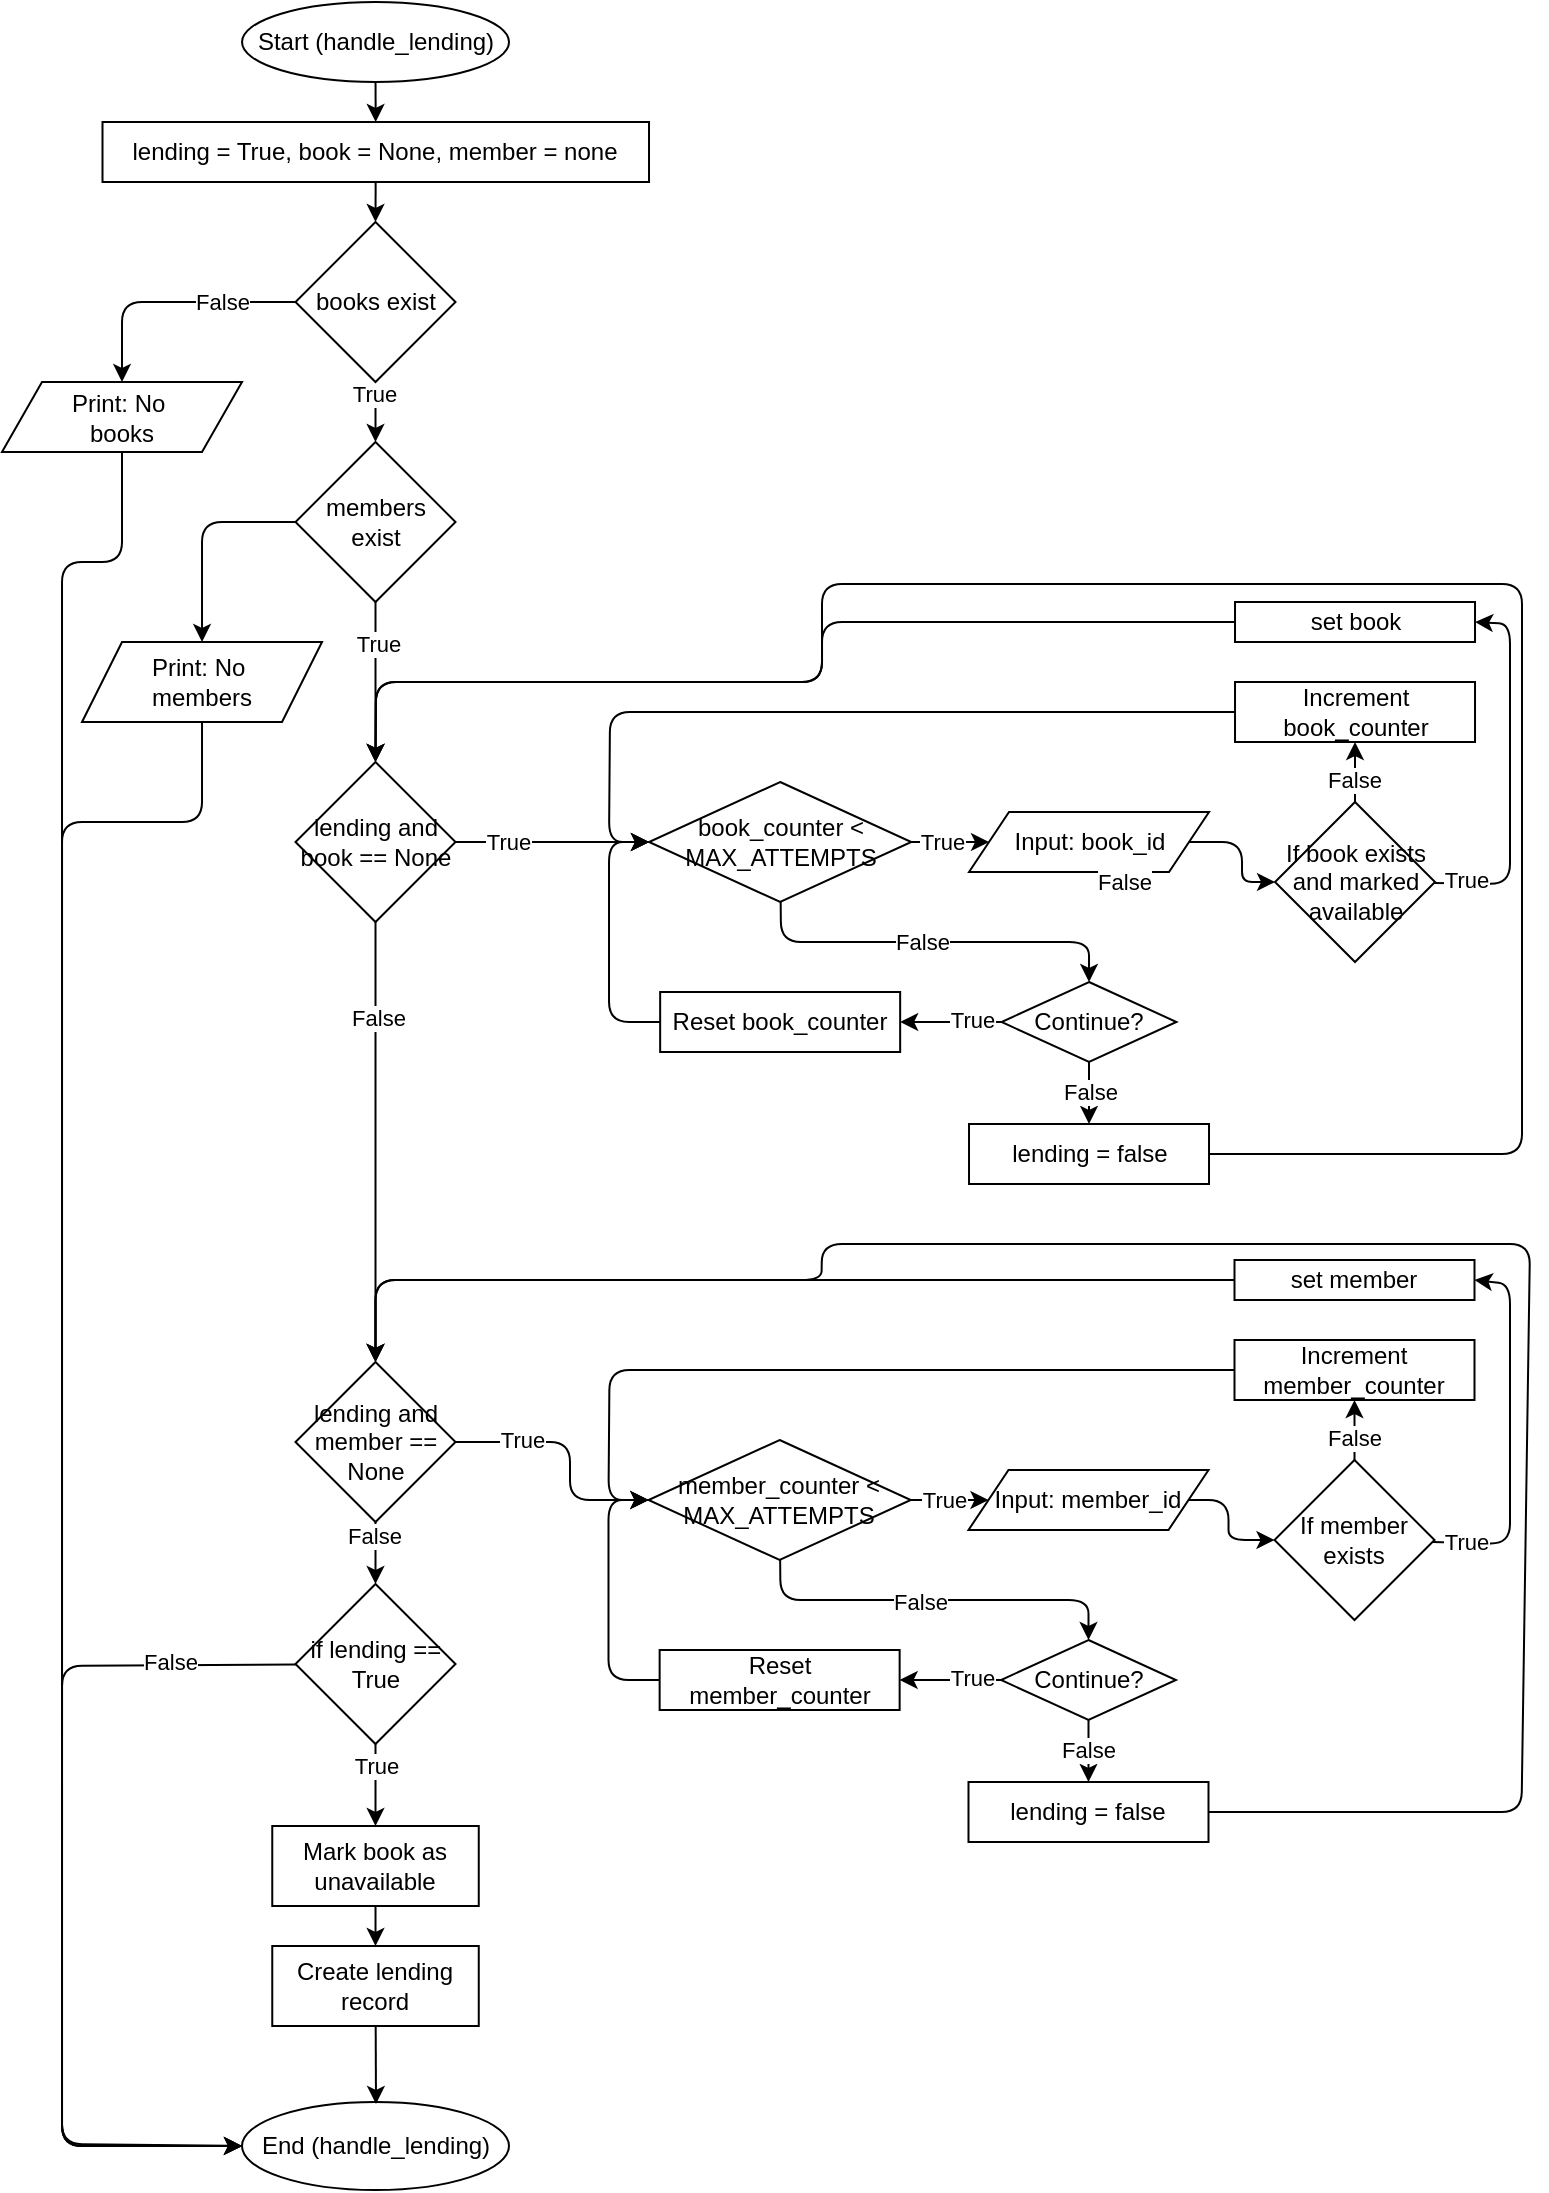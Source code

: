 <mxfile>
    <diagram id="XB6LQ53kYp-2zV9CZ4SE" name="Page-1">
        <mxGraphModel dx="2752" dy="2441" grid="1" gridSize="10" guides="1" tooltips="1" connect="1" arrows="1" fold="1" page="1" pageScale="1" pageWidth="827" pageHeight="1169" math="0" shadow="0">
            <root>
                <mxCell id="0"/>
                <mxCell id="1" parent="0"/>
                <mxCell id="182" style="edgeStyle=none;html=1;" parent="1" source="2" target="181" edge="1">
                    <mxGeometry relative="1" as="geometry"/>
                </mxCell>
                <mxCell id="2" value="Start (handle_lending&lt;span style=&quot;background-color: transparent;&quot;&gt;)&lt;/span&gt;" style="ellipse;whiteSpace=wrap;html=1;" parent="1" vertex="1">
                    <mxGeometry x="-673.99" y="-1131" width="133.5" height="40" as="geometry"/>
                </mxCell>
                <mxCell id="10" value="End (handle_lending)" style="ellipse;whiteSpace=wrap;html=1;" parent="1" vertex="1">
                    <mxGeometry x="-674" y="-81" width="133.5" height="44" as="geometry"/>
                </mxCell>
                <mxCell id="123" style="edgeStyle=none;html=1;entryX=0.5;entryY=1;entryDx=0;entryDy=0;" parent="1" source="31" target="122" edge="1">
                    <mxGeometry relative="1" as="geometry"/>
                </mxCell>
                <mxCell id="128" value="False" style="edgeLabel;html=1;align=center;verticalAlign=middle;resizable=0;points=[];" parent="123" vertex="1" connectable="0">
                    <mxGeometry x="-0.282" y="1" relative="1" as="geometry">
                        <mxPoint as="offset"/>
                    </mxGeometry>
                </mxCell>
                <mxCell id="216" style="edgeStyle=none;html=1;entryX=1;entryY=0.5;entryDx=0;entryDy=0;" parent="1" source="31" target="134" edge="1">
                    <mxGeometry relative="1" as="geometry">
                        <Array as="points">
                            <mxPoint x="-40" y="-690"/>
                            <mxPoint x="-40" y="-820"/>
                        </Array>
                    </mxGeometry>
                </mxCell>
                <mxCell id="217" value="True" style="edgeLabel;html=1;align=center;verticalAlign=middle;resizable=0;points=[];" parent="216" vertex="1" connectable="0">
                    <mxGeometry x="-0.882" y="4" relative="1" as="geometry">
                        <mxPoint x="5" y="2" as="offset"/>
                    </mxGeometry>
                </mxCell>
                <mxCell id="31" value="If book exists and marked available" style="rhombus;whiteSpace=wrap;html=1;" parent="1" vertex="1">
                    <mxGeometry x="-157.49" y="-731" width="80" height="80" as="geometry"/>
                </mxCell>
                <mxCell id="114" style="edgeStyle=none;html=1;exitX=1;exitY=0.5;exitDx=0;exitDy=0;" parent="1" source="34" target="31" edge="1">
                    <mxGeometry relative="1" as="geometry">
                        <Array as="points">
                            <mxPoint x="-173.99" y="-711"/>
                            <mxPoint x="-173.99" y="-691"/>
                        </Array>
                    </mxGeometry>
                </mxCell>
                <mxCell id="34" value="Input: book_id" style="shape=parallelogram;perimeter=parallelogramPerimeter;whiteSpace=wrap;html=1;fixedSize=1;" parent="1" vertex="1">
                    <mxGeometry x="-310.49" y="-726" width="120" height="30" as="geometry"/>
                </mxCell>
                <mxCell id="40" style="edgeStyle=none;html=1;" parent="1" source="38" target="64" edge="1">
                    <mxGeometry relative="1" as="geometry">
                        <mxPoint x="-683.99" y="-229" as="targetPoint"/>
                    </mxGeometry>
                </mxCell>
                <mxCell id="38" value="Mark book as unavailable" style="whiteSpace=wrap;html=1;" parent="1" vertex="1">
                    <mxGeometry x="-658.87" y="-219" width="103.25" height="40" as="geometry"/>
                </mxCell>
                <mxCell id="113" style="edgeStyle=none;html=1;entryX=0;entryY=0.5;entryDx=0;entryDy=0;" parent="1" source="44" target="34" edge="1">
                    <mxGeometry relative="1" as="geometry"/>
                </mxCell>
                <mxCell id="127" value="True" style="edgeLabel;html=1;align=center;verticalAlign=middle;resizable=0;points=[];" parent="113" vertex="1" connectable="0">
                    <mxGeometry x="-0.187" y="-3" relative="1" as="geometry">
                        <mxPoint x="-1" y="-3" as="offset"/>
                    </mxGeometry>
                </mxCell>
                <mxCell id="115" style="edgeStyle=none;html=1;entryX=0.5;entryY=0;entryDx=0;entryDy=0;" parent="1" source="44" target="99" edge="1">
                    <mxGeometry relative="1" as="geometry">
                        <Array as="points">
                            <mxPoint x="-404.49" y="-661"/>
                            <mxPoint x="-250.49" y="-661"/>
                        </Array>
                    </mxGeometry>
                </mxCell>
                <mxCell id="126" value="False" style="edgeLabel;html=1;align=center;verticalAlign=middle;resizable=0;points=[];" parent="115" vertex="1" connectable="0">
                    <mxGeometry x="-0.072" y="-1" relative="1" as="geometry">
                        <mxPoint y="-1" as="offset"/>
                    </mxGeometry>
                </mxCell>
                <mxCell id="44" value="book_counter &amp;lt; MAX_ATTEMPTS" style="rhombus;whiteSpace=wrap;html=1;" parent="1" vertex="1">
                    <mxGeometry x="-470.49" y="-741" width="131.14" height="60" as="geometry"/>
                </mxCell>
                <mxCell id="85" style="edgeStyle=none;html=1;" parent="1" source="64" edge="1">
                    <mxGeometry relative="1" as="geometry">
                        <mxPoint x="-607" y="-80" as="targetPoint"/>
                    </mxGeometry>
                </mxCell>
                <mxCell id="64" value="Create lending record" style="whiteSpace=wrap;html=1;" parent="1" vertex="1">
                    <mxGeometry x="-658.87" y="-159" width="103.25" height="40" as="geometry"/>
                </mxCell>
                <mxCell id="117" style="edgeStyle=none;html=1;exitX=0;exitY=0.5;exitDx=0;exitDy=0;entryX=0;entryY=0.5;entryDx=0;entryDy=0;" parent="1" source="69" target="44" edge="1">
                    <mxGeometry relative="1" as="geometry">
                        <Array as="points">
                            <mxPoint x="-490.49" y="-621"/>
                            <mxPoint x="-490.49" y="-711"/>
                        </Array>
                    </mxGeometry>
                </mxCell>
                <mxCell id="69" value="Reset book_counter" style="whiteSpace=wrap;html=1;" parent="1" vertex="1">
                    <mxGeometry x="-464.92" y="-636" width="120" height="30" as="geometry"/>
                </mxCell>
                <mxCell id="80" style="edgeStyle=none;html=1;entryX=0.5;entryY=0;entryDx=0;entryDy=0;" parent="1" source="72" target="78" edge="1">
                    <mxGeometry relative="1" as="geometry"/>
                </mxCell>
                <mxCell id="90" value="True" style="edgeLabel;html=1;align=center;verticalAlign=middle;resizable=0;points=[];" parent="80" vertex="1" connectable="0">
                    <mxGeometry x="-0.648" y="-1" relative="1" as="geometry">
                        <mxPoint as="offset"/>
                    </mxGeometry>
                </mxCell>
                <mxCell id="209" style="edgeStyle=none;html=1;entryX=0.5;entryY=0;entryDx=0;entryDy=0;" parent="1" source="72" target="208" edge="1">
                    <mxGeometry relative="1" as="geometry">
                        <Array as="points">
                            <mxPoint x="-733.99" y="-981"/>
                        </Array>
                    </mxGeometry>
                </mxCell>
                <mxCell id="214" value="False" style="edgeLabel;html=1;align=center;verticalAlign=middle;resizable=0;points=[];" parent="209" vertex="1" connectable="0">
                    <mxGeometry x="-0.68" y="1" relative="1" as="geometry">
                        <mxPoint x="-17" y="-1" as="offset"/>
                    </mxGeometry>
                </mxCell>
                <mxCell id="72" value="books exist" style="rhombus;whiteSpace=wrap;html=1;" parent="1" vertex="1">
                    <mxGeometry x="-647.25" y="-1021" width="80" height="80" as="geometry"/>
                </mxCell>
                <mxCell id="143" style="edgeStyle=none;html=1;entryX=0;entryY=0.5;entryDx=0;entryDy=0;" parent="1" source="75" target="44" edge="1">
                    <mxGeometry relative="1" as="geometry"/>
                </mxCell>
                <mxCell id="221" value="True" style="edgeLabel;html=1;align=center;verticalAlign=middle;resizable=0;points=[];" parent="143" vertex="1" connectable="0">
                    <mxGeometry x="-0.478" relative="1" as="geometry">
                        <mxPoint as="offset"/>
                    </mxGeometry>
                </mxCell>
                <mxCell id="75" value="lending and book == None" style="rhombus;whiteSpace=wrap;html=1;" parent="1" vertex="1">
                    <mxGeometry x="-647.25" y="-751" width="80" height="80" as="geometry"/>
                </mxCell>
                <mxCell id="95" style="edgeStyle=none;html=1;entryX=0.5;entryY=0;entryDx=0;entryDy=0;" parent="1" source="77" target="38" edge="1">
                    <mxGeometry relative="1" as="geometry"/>
                </mxCell>
                <mxCell id="178" value="True" style="edgeLabel;html=1;align=center;verticalAlign=middle;resizable=0;points=[];" parent="95" vertex="1" connectable="0">
                    <mxGeometry x="-0.725" y="3" relative="1" as="geometry">
                        <mxPoint x="-3" y="5" as="offset"/>
                    </mxGeometry>
                </mxCell>
                <mxCell id="176" style="edgeStyle=none;html=1;entryX=0;entryY=0.5;entryDx=0;entryDy=0;" parent="1" source="77" target="10" edge="1">
                    <mxGeometry relative="1" as="geometry">
                        <mxPoint x="-674" y="-47" as="targetPoint"/>
                        <Array as="points">
                            <mxPoint x="-763.99" y="-299"/>
                            <mxPoint x="-764" y="-60"/>
                        </Array>
                    </mxGeometry>
                </mxCell>
                <mxCell id="177" value="False" style="edgeLabel;html=1;align=center;verticalAlign=middle;resizable=0;points=[];" parent="176" vertex="1" connectable="0">
                    <mxGeometry x="-0.718" y="-2" relative="1" as="geometry">
                        <mxPoint as="offset"/>
                    </mxGeometry>
                </mxCell>
                <mxCell id="77" value="if lending == True" style="rhombus;whiteSpace=wrap;html=1;" parent="1" vertex="1">
                    <mxGeometry x="-647.25" y="-340" width="80" height="80" as="geometry"/>
                </mxCell>
                <mxCell id="81" style="edgeStyle=none;html=1;entryX=0.5;entryY=0;entryDx=0;entryDy=0;" parent="1" source="78" target="75" edge="1">
                    <mxGeometry relative="1" as="geometry"/>
                </mxCell>
                <mxCell id="213" value="True" style="edgeLabel;html=1;align=center;verticalAlign=middle;resizable=0;points=[];" parent="81" vertex="1" connectable="0">
                    <mxGeometry x="-0.483" y="1" relative="1" as="geometry">
                        <mxPoint as="offset"/>
                    </mxGeometry>
                </mxCell>
                <mxCell id="210" style="edgeStyle=none;html=1;entryX=0.5;entryY=0;entryDx=0;entryDy=0;" parent="1" source="78" target="184" edge="1">
                    <mxGeometry relative="1" as="geometry">
                        <Array as="points">
                            <mxPoint x="-693.99" y="-871"/>
                        </Array>
                    </mxGeometry>
                </mxCell>
                <mxCell id="215" value="False" style="edgeLabel;html=1;align=center;verticalAlign=middle;resizable=0;points=[];" parent="210" vertex="1" connectable="0">
                    <mxGeometry x="-0.353" y="-4" relative="1" as="geometry">
                        <mxPoint x="448" y="184" as="offset"/>
                    </mxGeometry>
                </mxCell>
                <mxCell id="78" value="members exist" style="rhombus;whiteSpace=wrap;html=1;" parent="1" vertex="1">
                    <mxGeometry x="-647.25" y="-911" width="80" height="80" as="geometry"/>
                </mxCell>
                <mxCell id="94" style="edgeStyle=none;html=1;" parent="1" source="82" target="77" edge="1">
                    <mxGeometry relative="1" as="geometry"/>
                </mxCell>
                <mxCell id="223" value="False" style="edgeLabel;html=1;align=center;verticalAlign=middle;resizable=0;points=[];" parent="94" vertex="1" connectable="0">
                    <mxGeometry x="-0.546" y="-1" relative="1" as="geometry">
                        <mxPoint as="offset"/>
                    </mxGeometry>
                </mxCell>
                <mxCell id="82" value="lending and member == None" style="rhombus;whiteSpace=wrap;html=1;" parent="1" vertex="1">
                    <mxGeometry x="-647.25" y="-451" width="80" height="80" as="geometry"/>
                </mxCell>
                <mxCell id="83" style="edgeStyle=none;html=1;exitX=0.5;exitY=1;exitDx=0;exitDy=0;entryX=0.5;entryY=0;entryDx=0;entryDy=0;" parent="1" source="75" target="82" edge="1">
                    <mxGeometry relative="1" as="geometry"/>
                </mxCell>
                <mxCell id="220" value="False" style="edgeLabel;html=1;align=center;verticalAlign=middle;resizable=0;points=[];" parent="83" vertex="1" connectable="0">
                    <mxGeometry x="-0.564" y="1" relative="1" as="geometry">
                        <mxPoint as="offset"/>
                    </mxGeometry>
                </mxCell>
                <mxCell id="116" style="edgeStyle=none;html=1;exitX=0;exitY=0.5;exitDx=0;exitDy=0;entryX=1;entryY=0.5;entryDx=0;entryDy=0;" parent="1" source="99" target="69" edge="1">
                    <mxGeometry relative="1" as="geometry"/>
                </mxCell>
                <mxCell id="131" value="True" style="edgeLabel;html=1;align=center;verticalAlign=middle;resizable=0;points=[];" parent="116" vertex="1" connectable="0">
                    <mxGeometry x="-0.413" y="-1" relative="1" as="geometry">
                        <mxPoint as="offset"/>
                    </mxGeometry>
                </mxCell>
                <mxCell id="137" value="False" style="edgeStyle=none;html=1;entryX=0.5;entryY=0;entryDx=0;entryDy=0;" parent="1" source="99" target="133" edge="1">
                    <mxGeometry relative="1" as="geometry"/>
                </mxCell>
                <mxCell id="99" value="Continue?" style="rhombus;whiteSpace=wrap;html=1;" parent="1" vertex="1">
                    <mxGeometry x="-294.2" y="-641" width="87.43" height="40" as="geometry"/>
                </mxCell>
                <mxCell id="124" style="edgeStyle=none;html=1;entryX=0;entryY=0.5;entryDx=0;entryDy=0;" parent="1" source="122" target="44" edge="1">
                    <mxGeometry relative="1" as="geometry">
                        <Array as="points">
                            <mxPoint x="-489.99" y="-776"/>
                            <mxPoint x="-490.49" y="-711"/>
                        </Array>
                    </mxGeometry>
                </mxCell>
                <mxCell id="122" value="Increment book_counter" style="whiteSpace=wrap;html=1;" parent="1" vertex="1">
                    <mxGeometry x="-177.49" y="-791" width="120" height="30" as="geometry"/>
                </mxCell>
                <mxCell id="138" style="edgeStyle=none;html=1;exitX=1;exitY=0.5;exitDx=0;exitDy=0;entryX=0.5;entryY=0;entryDx=0;entryDy=0;" parent="1" source="133" target="75" edge="1">
                    <mxGeometry relative="1" as="geometry">
                        <Array as="points">
                            <mxPoint x="-33.99" y="-555"/>
                            <mxPoint x="-34" y="-840"/>
                            <mxPoint x="-384" y="-840"/>
                            <mxPoint x="-383.99" y="-791"/>
                            <mxPoint x="-606.99" y="-791"/>
                        </Array>
                    </mxGeometry>
                </mxCell>
                <mxCell id="133" value="lending = false" style="whiteSpace=wrap;html=1;" parent="1" vertex="1">
                    <mxGeometry x="-310.49" y="-570" width="120" height="30" as="geometry"/>
                </mxCell>
                <mxCell id="141" style="edgeStyle=none;html=1;exitX=0;exitY=0.5;exitDx=0;exitDy=0;entryX=0.5;entryY=0;entryDx=0;entryDy=0;" parent="1" source="134" target="75" edge="1">
                    <mxGeometry relative="1" as="geometry">
                        <Array as="points">
                            <mxPoint x="-383.99" y="-821"/>
                            <mxPoint x="-383.99" y="-791"/>
                            <mxPoint x="-606.99" y="-791"/>
                        </Array>
                    </mxGeometry>
                </mxCell>
                <mxCell id="134" value="set book" style="whiteSpace=wrap;html=1;" parent="1" vertex="1">
                    <mxGeometry x="-177.49" y="-831" width="120" height="20" as="geometry"/>
                </mxCell>
                <mxCell id="152" style="edgeStyle=none;html=1;entryX=0.5;entryY=1;entryDx=0;entryDy=0;" parent="1" source="154" target="171" edge="1">
                    <mxGeometry relative="1" as="geometry"/>
                </mxCell>
                <mxCell id="153" value="False" style="edgeLabel;html=1;align=center;verticalAlign=middle;resizable=0;points=[];" parent="152" vertex="1" connectable="0">
                    <mxGeometry x="-0.282" y="1" relative="1" as="geometry">
                        <mxPoint as="offset"/>
                    </mxGeometry>
                </mxCell>
                <mxCell id="218" style="edgeStyle=none;html=1;entryX=1;entryY=0.5;entryDx=0;entryDy=0;" parent="1" source="154" target="175" edge="1">
                    <mxGeometry relative="1" as="geometry">
                        <Array as="points">
                            <mxPoint x="-40" y="-360"/>
                            <mxPoint x="-40" y="-490"/>
                        </Array>
                    </mxGeometry>
                </mxCell>
                <mxCell id="219" value="True" style="edgeLabel;html=1;align=center;verticalAlign=middle;resizable=0;points=[];" parent="218" vertex="1" connectable="0">
                    <mxGeometry x="-0.821" y="1" relative="1" as="geometry">
                        <mxPoint as="offset"/>
                    </mxGeometry>
                </mxCell>
                <mxCell id="154" value="If member exists" style="rhombus;whiteSpace=wrap;html=1;" parent="1" vertex="1">
                    <mxGeometry x="-157.75" y="-402" width="80" height="80" as="geometry"/>
                </mxCell>
                <mxCell id="155" style="edgeStyle=none;html=1;exitX=1;exitY=0.5;exitDx=0;exitDy=0;" parent="1" source="156" target="154" edge="1">
                    <mxGeometry relative="1" as="geometry">
                        <Array as="points">
                            <mxPoint x="-180.74" y="-382"/>
                            <mxPoint x="-180.74" y="-362"/>
                        </Array>
                    </mxGeometry>
                </mxCell>
                <mxCell id="156" value="Input: member_id" style="shape=parallelogram;perimeter=parallelogramPerimeter;whiteSpace=wrap;html=1;fixedSize=1;" parent="1" vertex="1">
                    <mxGeometry x="-310.75" y="-397" width="120" height="30" as="geometry"/>
                </mxCell>
                <mxCell id="157" style="edgeStyle=none;html=1;entryX=0;entryY=0.5;entryDx=0;entryDy=0;" parent="1" source="162" target="156" edge="1">
                    <mxGeometry relative="1" as="geometry"/>
                </mxCell>
                <mxCell id="158" value="True" style="edgeLabel;html=1;align=center;verticalAlign=middle;resizable=0;points=[];" parent="157" vertex="1" connectable="0">
                    <mxGeometry x="-0.187" y="-3" relative="1" as="geometry">
                        <mxPoint y="-3" as="offset"/>
                    </mxGeometry>
                </mxCell>
                <mxCell id="159" style="edgeStyle=none;html=1;entryX=0.5;entryY=0;entryDx=0;entryDy=0;" parent="1" source="162" target="168" edge="1">
                    <mxGeometry relative="1" as="geometry">
                        <Array as="points">
                            <mxPoint x="-404.75" y="-332"/>
                            <mxPoint x="-250.75" y="-332"/>
                        </Array>
                    </mxGeometry>
                </mxCell>
                <mxCell id="160" value="False" style="edgeLabel;html=1;align=center;verticalAlign=middle;resizable=0;points=[];" parent="159" vertex="1" connectable="0">
                    <mxGeometry x="-0.072" y="-1" relative="1" as="geometry">
                        <mxPoint as="offset"/>
                    </mxGeometry>
                </mxCell>
                <mxCell id="161" style="edgeStyle=none;html=1;entryX=0;entryY=0.5;entryDx=0;entryDy=0;exitX=1;exitY=0.5;exitDx=0;exitDy=0;" parent="1" source="82" target="162" edge="1">
                    <mxGeometry relative="1" as="geometry">
                        <mxPoint x="-500.5" y="-351" as="sourcePoint"/>
                        <Array as="points">
                            <mxPoint x="-510" y="-411"/>
                            <mxPoint x="-510" y="-382"/>
                        </Array>
                    </mxGeometry>
                </mxCell>
                <mxCell id="222" value="True" style="edgeLabel;html=1;align=center;verticalAlign=middle;resizable=0;points=[];" parent="161" vertex="1" connectable="0">
                    <mxGeometry x="-0.454" y="-1" relative="1" as="geometry">
                        <mxPoint x="-2" y="-2" as="offset"/>
                    </mxGeometry>
                </mxCell>
                <mxCell id="162" value="member_counter &amp;lt; MAX_ATTEMPTS" style="rhombus;whiteSpace=wrap;html=1;" parent="1" vertex="1">
                    <mxGeometry x="-470.75" y="-412" width="131.14" height="60" as="geometry"/>
                </mxCell>
                <mxCell id="163" style="edgeStyle=none;html=1;exitX=0;exitY=0.5;exitDx=0;exitDy=0;entryX=0;entryY=0.5;entryDx=0;entryDy=0;" parent="1" source="164" target="162" edge="1">
                    <mxGeometry relative="1" as="geometry">
                        <Array as="points">
                            <mxPoint x="-490.75" y="-292"/>
                            <mxPoint x="-490.75" y="-382"/>
                        </Array>
                    </mxGeometry>
                </mxCell>
                <mxCell id="164" value="Reset member_counter" style="whiteSpace=wrap;html=1;" parent="1" vertex="1">
                    <mxGeometry x="-465.18" y="-307" width="120" height="30" as="geometry"/>
                </mxCell>
                <mxCell id="165" style="edgeStyle=none;html=1;exitX=0;exitY=0.5;exitDx=0;exitDy=0;entryX=1;entryY=0.5;entryDx=0;entryDy=0;" parent="1" source="168" target="164" edge="1">
                    <mxGeometry relative="1" as="geometry"/>
                </mxCell>
                <mxCell id="166" value="True" style="edgeLabel;html=1;align=center;verticalAlign=middle;resizable=0;points=[];" parent="165" vertex="1" connectable="0">
                    <mxGeometry x="-0.413" y="-1" relative="1" as="geometry">
                        <mxPoint as="offset"/>
                    </mxGeometry>
                </mxCell>
                <mxCell id="167" value="False" style="edgeStyle=none;html=1;entryX=0.5;entryY=0;entryDx=0;entryDy=0;" parent="1" source="168" target="173" edge="1">
                    <mxGeometry relative="1" as="geometry"/>
                </mxCell>
                <mxCell id="168" value="Continue?" style="rhombus;whiteSpace=wrap;html=1;" parent="1" vertex="1">
                    <mxGeometry x="-294.46" y="-312" width="87.43" height="40" as="geometry"/>
                </mxCell>
                <mxCell id="169" style="edgeStyle=none;html=1;entryX=0;entryY=0.5;entryDx=0;entryDy=0;" parent="1" source="171" target="162" edge="1">
                    <mxGeometry relative="1" as="geometry">
                        <Array as="points">
                            <mxPoint x="-490.25" y="-447"/>
                            <mxPoint x="-490.75" y="-382"/>
                        </Array>
                    </mxGeometry>
                </mxCell>
                <mxCell id="171" value="Increment member_counter" style="whiteSpace=wrap;html=1;" parent="1" vertex="1">
                    <mxGeometry x="-177.75" y="-462" width="120" height="30" as="geometry"/>
                </mxCell>
                <mxCell id="172" style="edgeStyle=none;html=1;exitX=1;exitY=0.5;exitDx=0;exitDy=0;entryX=0.5;entryY=0;entryDx=0;entryDy=0;" parent="1" source="173" target="82" edge="1">
                    <mxGeometry relative="1" as="geometry">
                        <mxPoint x="-674" y="-512" as="targetPoint"/>
                        <Array as="points">
                            <mxPoint x="-34.25" y="-226"/>
                            <mxPoint x="-30" y="-510"/>
                            <mxPoint x="-384" y="-510"/>
                            <mxPoint x="-384.25" y="-492"/>
                            <mxPoint x="-607.25" y="-492"/>
                        </Array>
                    </mxGeometry>
                </mxCell>
                <mxCell id="173" value="lending = false" style="whiteSpace=wrap;html=1;" parent="1" vertex="1">
                    <mxGeometry x="-310.75" y="-241" width="120" height="30" as="geometry"/>
                </mxCell>
                <mxCell id="174" style="edgeStyle=none;html=1;exitX=0;exitY=0.5;exitDx=0;exitDy=0;entryX=0.5;entryY=0;entryDx=0;entryDy=0;" parent="1" source="175" target="82" edge="1">
                    <mxGeometry relative="1" as="geometry">
                        <mxPoint x="-674" y="-512" as="targetPoint"/>
                        <Array as="points">
                            <mxPoint x="-607.25" y="-492"/>
                        </Array>
                    </mxGeometry>
                </mxCell>
                <mxCell id="175" value="set member" style="whiteSpace=wrap;html=1;" parent="1" vertex="1">
                    <mxGeometry x="-177.75" y="-502" width="120" height="20" as="geometry"/>
                </mxCell>
                <mxCell id="183" style="edgeStyle=none;html=1;entryX=0.5;entryY=0;entryDx=0;entryDy=0;" parent="1" source="181" target="72" edge="1">
                    <mxGeometry relative="1" as="geometry"/>
                </mxCell>
                <mxCell id="181" value="lending = True, book = None, member = none" style="whiteSpace=wrap;html=1;" parent="1" vertex="1">
                    <mxGeometry x="-743.75" y="-1071" width="273.26" height="30" as="geometry"/>
                </mxCell>
                <mxCell id="212" style="edgeStyle=none;html=1;exitX=0.5;exitY=1;exitDx=0;exitDy=0;entryX=0;entryY=0.5;entryDx=0;entryDy=0;" parent="1" source="184" target="10" edge="1">
                    <mxGeometry relative="1" as="geometry">
                        <mxPoint x="-683.99" y="-21" as="targetPoint"/>
                        <Array as="points">
                            <mxPoint x="-693.99" y="-721"/>
                            <mxPoint x="-763.99" y="-721"/>
                            <mxPoint x="-763.99" y="-59"/>
                        </Array>
                    </mxGeometry>
                </mxCell>
                <mxCell id="184" value="Print: No&amp;nbsp;&lt;div&gt;members&lt;/div&gt;" style="shape=parallelogram;perimeter=parallelogramPerimeter;whiteSpace=wrap;html=1;fixedSize=1;" parent="1" vertex="1">
                    <mxGeometry x="-753.99" y="-811" width="120" height="40" as="geometry"/>
                </mxCell>
                <mxCell id="211" style="edgeStyle=none;html=1;entryX=0;entryY=0.5;entryDx=0;entryDy=0;" parent="1" source="208" target="10" edge="1">
                    <mxGeometry relative="1" as="geometry">
                        <mxPoint x="-683.99" y="-91" as="targetPoint"/>
                        <Array as="points">
                            <mxPoint x="-733.99" y="-851"/>
                            <mxPoint x="-763.99" y="-851"/>
                            <mxPoint x="-763.99" y="-59"/>
                        </Array>
                    </mxGeometry>
                </mxCell>
                <mxCell id="208" value="Print: No&amp;nbsp;&lt;div&gt;books&lt;/div&gt;" style="shape=parallelogram;perimeter=parallelogramPerimeter;whiteSpace=wrap;html=1;fixedSize=1;" parent="1" vertex="1">
                    <mxGeometry x="-794" y="-941" width="120" height="35" as="geometry"/>
                </mxCell>
            </root>
        </mxGraphModel>
    </diagram>
</mxfile>
